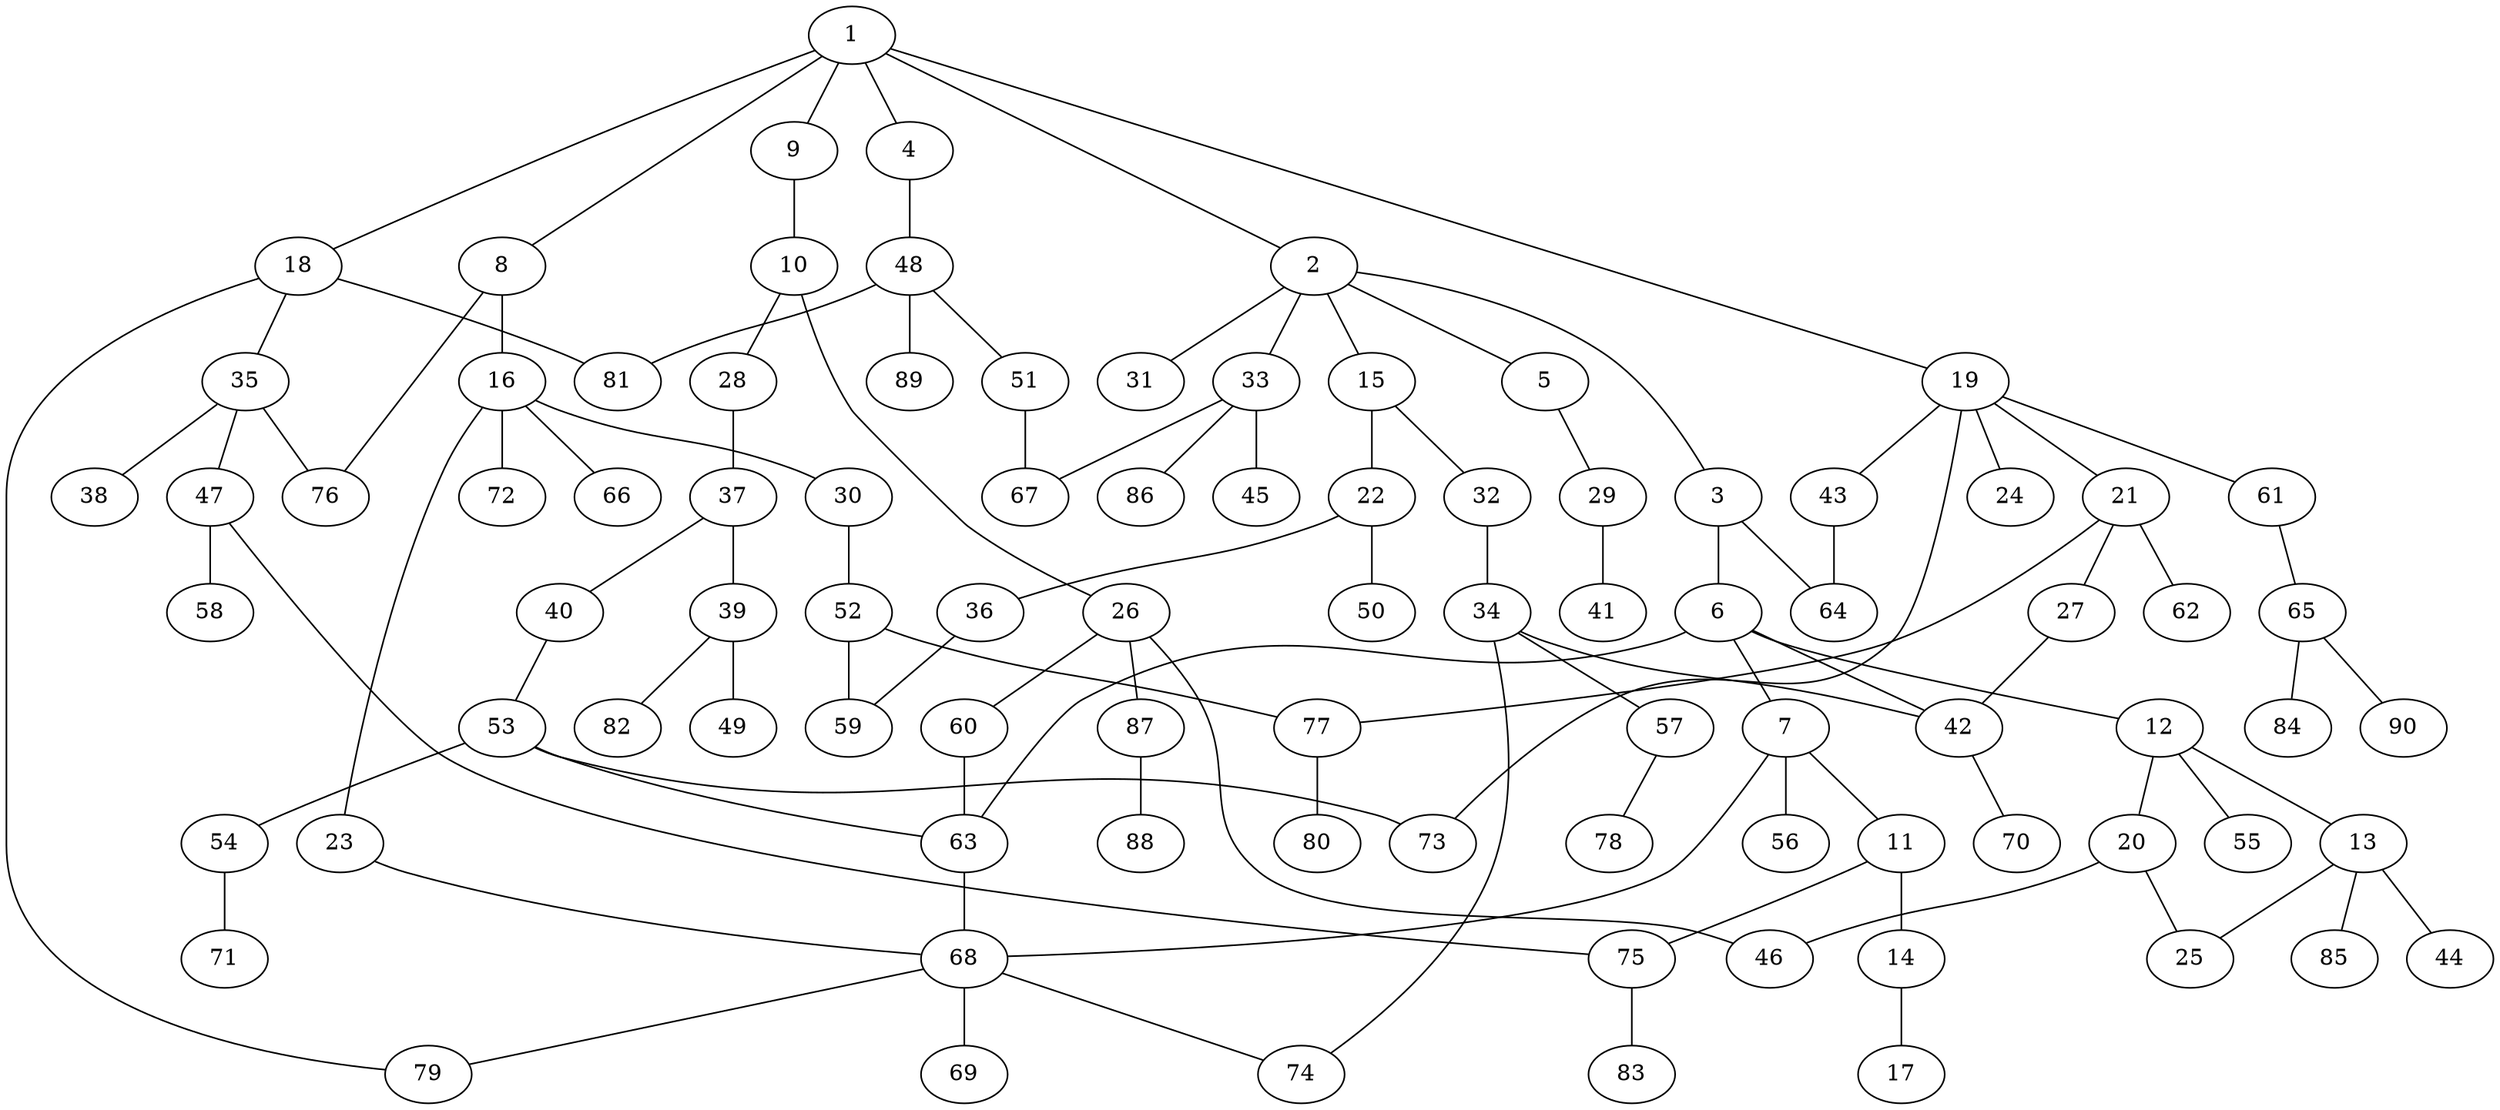 graph graphname {1--2
1--4
1--8
1--9
1--18
1--19
2--3
2--5
2--15
2--31
2--33
3--6
3--64
4--48
5--29
6--7
6--12
6--42
6--63
7--11
7--56
7--68
8--16
8--76
9--10
10--26
10--28
11--14
11--75
12--13
12--20
12--55
13--25
13--44
13--85
14--17
15--22
15--32
16--23
16--30
16--66
16--72
18--35
18--79
18--81
19--21
19--24
19--43
19--61
19--73
20--25
20--46
21--27
21--62
21--77
22--36
22--50
23--68
26--46
26--60
26--87
27--42
28--37
29--41
30--52
32--34
33--45
33--67
33--86
34--42
34--57
34--74
35--38
35--47
35--76
36--59
37--39
37--40
39--49
39--82
40--53
42--70
43--64
47--58
47--75
48--51
48--81
48--89
51--67
52--59
52--77
53--54
53--63
53--73
54--71
57--78
60--63
61--65
63--68
65--84
65--90
68--69
68--74
68--79
75--83
77--80
87--88
}